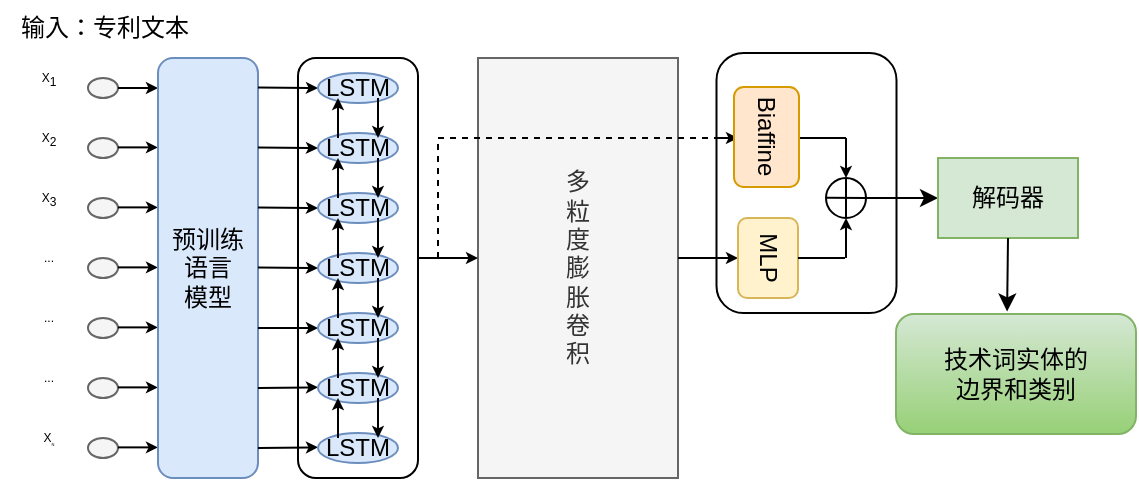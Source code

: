 <mxfile version="21.3.5" type="github">
  <diagram name="第 1 页" id="Yhz_XK_RX5MQZ14S4Ls-">
    <mxGraphModel dx="825" dy="541" grid="0" gridSize="10" guides="1" tooltips="1" connect="1" arrows="1" fold="1" page="1" pageScale="1" pageWidth="827" pageHeight="1169" math="0" shadow="0">
      <root>
        <mxCell id="0" />
        <mxCell id="1" parent="0" />
        <mxCell id="_UI63cZPZsT7YoqHEjW4-95" value="" style="rounded=1;whiteSpace=wrap;html=1;" parent="1" vertex="1">
          <mxGeometry x="359.25" y="107.5" width="90" height="130" as="geometry" />
        </mxCell>
        <mxCell id="_UI63cZPZsT7YoqHEjW4-92" value="多&lt;br&gt;粒&lt;br&gt;度&lt;br&gt;膨&lt;br&gt;胀&lt;br&gt;卷&lt;br&gt;积" style="rounded=0;whiteSpace=wrap;html=1;fillColor=#f5f5f5;fontColor=#333333;strokeColor=#666666;" parent="1" vertex="1">
          <mxGeometry x="240" y="110" width="100" height="210" as="geometry" />
        </mxCell>
        <mxCell id="_UI63cZPZsT7YoqHEjW4-1" value="输入：专利文本" style="text;html=1;align=center;verticalAlign=middle;resizable=0;points=[];autosize=1;strokeColor=none;fillColor=none;" parent="1" vertex="1">
          <mxGeometry x="1.5" y="81.5" width="102" height="26" as="geometry" />
        </mxCell>
        <mxCell id="_UI63cZPZsT7YoqHEjW4-3" value="" style="ellipse;whiteSpace=wrap;html=1;fillColor=#f5f5f5;fontColor=#333333;strokeColor=#666666;" parent="1" vertex="1">
          <mxGeometry x="45" y="120" width="15" height="10" as="geometry" />
        </mxCell>
        <mxCell id="_UI63cZPZsT7YoqHEjW4-4" value="&lt;font style=&quot;font-size: 6px;&quot;&gt;X&lt;sub style=&quot;font-size: 6px;&quot;&gt;1&lt;/sub&gt;&lt;/font&gt;" style="text;html=1;align=center;verticalAlign=top;resizable=0;points=[];autosize=1;strokeColor=none;fillColor=none;fontSize=6;" parent="1" vertex="1">
          <mxGeometry x="5" y="110" width="40" height="30" as="geometry" />
        </mxCell>
        <mxCell id="_UI63cZPZsT7YoqHEjW4-7" value="" style="ellipse;whiteSpace=wrap;html=1;fillColor=#f5f5f5;fontColor=#333333;strokeColor=#666666;" parent="1" vertex="1">
          <mxGeometry x="45" y="150" width="15" height="10" as="geometry" />
        </mxCell>
        <mxCell id="_UI63cZPZsT7YoqHEjW4-8" value="&lt;font style=&quot;font-size: 6px;&quot;&gt;X&lt;sub style=&quot;font-size: 6px;&quot;&gt;2&lt;/sub&gt;&lt;/font&gt;" style="text;html=1;align=center;verticalAlign=top;resizable=0;points=[];autosize=1;strokeColor=none;fillColor=none;fontSize=6;" parent="1" vertex="1">
          <mxGeometry x="5" y="140" width="40" height="30" as="geometry" />
        </mxCell>
        <mxCell id="_UI63cZPZsT7YoqHEjW4-9" value="" style="ellipse;whiteSpace=wrap;html=1;fillColor=#f5f5f5;fontColor=#333333;strokeColor=#666666;" parent="1" vertex="1">
          <mxGeometry x="45" y="180" width="15" height="10" as="geometry" />
        </mxCell>
        <mxCell id="_UI63cZPZsT7YoqHEjW4-10" value="&lt;font style=&quot;font-size: 6px;&quot;&gt;X&lt;sub style=&quot;font-size: 6px;&quot;&gt;3&lt;/sub&gt;&lt;/font&gt;" style="text;html=1;align=center;verticalAlign=top;resizable=0;points=[];autosize=1;strokeColor=none;fillColor=none;fontSize=6;" parent="1" vertex="1">
          <mxGeometry x="5" y="170" width="40" height="30" as="geometry" />
        </mxCell>
        <mxCell id="_UI63cZPZsT7YoqHEjW4-11" value="" style="ellipse;whiteSpace=wrap;html=1;fillColor=#f5f5f5;fontColor=#333333;strokeColor=#666666;" parent="1" vertex="1">
          <mxGeometry x="45" y="210" width="15" height="10" as="geometry" />
        </mxCell>
        <mxCell id="_UI63cZPZsT7YoqHEjW4-12" value="..." style="text;html=1;align=center;verticalAlign=top;resizable=0;points=[];autosize=1;strokeColor=none;fillColor=none;fontSize=6;" parent="1" vertex="1">
          <mxGeometry x="10" y="200" width="30" height="30" as="geometry" />
        </mxCell>
        <mxCell id="_UI63cZPZsT7YoqHEjW4-17" value="" style="ellipse;whiteSpace=wrap;html=1;fillColor=#f5f5f5;fontColor=#333333;strokeColor=#666666;" parent="1" vertex="1">
          <mxGeometry x="45" y="240" width="15" height="10" as="geometry" />
        </mxCell>
        <mxCell id="_UI63cZPZsT7YoqHEjW4-18" value="..." style="text;html=1;align=center;verticalAlign=top;resizable=0;points=[];autosize=1;strokeColor=none;fillColor=none;fontSize=6;" parent="1" vertex="1">
          <mxGeometry x="10" y="230" width="30" height="30" as="geometry" />
        </mxCell>
        <mxCell id="_UI63cZPZsT7YoqHEjW4-21" value="" style="ellipse;whiteSpace=wrap;html=1;fillColor=#f5f5f5;fontColor=#333333;strokeColor=#666666;" parent="1" vertex="1">
          <mxGeometry x="45" y="270" width="15" height="10" as="geometry" />
        </mxCell>
        <mxCell id="_UI63cZPZsT7YoqHEjW4-22" value="..." style="text;html=1;align=center;verticalAlign=top;resizable=0;points=[];autosize=1;strokeColor=none;fillColor=none;fontSize=6;" parent="1" vertex="1">
          <mxGeometry x="10" y="260" width="30" height="30" as="geometry" />
        </mxCell>
        <mxCell id="_UI63cZPZsT7YoqHEjW4-23" value="" style="ellipse;whiteSpace=wrap;html=1;fillColor=#f5f5f5;fontColor=#333333;strokeColor=#666666;" parent="1" vertex="1">
          <mxGeometry x="45" y="300" width="15" height="10" as="geometry" />
        </mxCell>
        <mxCell id="_UI63cZPZsT7YoqHEjW4-24" value="&lt;font style=&quot;font-size: 6px;&quot;&gt;X&lt;sub style=&quot;font-size: 2px;&quot;&gt;N&lt;/sub&gt;&lt;/font&gt;" style="text;html=1;align=center;verticalAlign=top;resizable=0;points=[];autosize=1;strokeColor=none;fillColor=none;fontSize=6;" parent="1" vertex="1">
          <mxGeometry x="5" y="290" width="40" height="30" as="geometry" />
        </mxCell>
        <mxCell id="_UI63cZPZsT7YoqHEjW4-26" value="" style="endArrow=classic;html=1;rounded=0;exitX=1;exitY=0.5;exitDx=0;exitDy=0;endSize=3;" parent="1" source="_UI63cZPZsT7YoqHEjW4-3" edge="1">
          <mxGeometry width="50" height="50" relative="1" as="geometry">
            <mxPoint x="100" y="160" as="sourcePoint" />
            <mxPoint x="80" y="125" as="targetPoint" />
          </mxGeometry>
        </mxCell>
        <mxCell id="_UI63cZPZsT7YoqHEjW4-28" value="" style="endArrow=classic;html=1;rounded=0;exitX=1;exitY=0.5;exitDx=0;exitDy=0;endSize=3;" parent="1" edge="1">
          <mxGeometry width="50" height="50" relative="1" as="geometry">
            <mxPoint x="60" y="154.69" as="sourcePoint" />
            <mxPoint x="80" y="154.69" as="targetPoint" />
          </mxGeometry>
        </mxCell>
        <mxCell id="_UI63cZPZsT7YoqHEjW4-29" value="" style="endArrow=classic;html=1;rounded=0;exitX=1;exitY=0.5;exitDx=0;exitDy=0;endSize=3;" parent="1" edge="1">
          <mxGeometry width="50" height="50" relative="1" as="geometry">
            <mxPoint x="60" y="184.69" as="sourcePoint" />
            <mxPoint x="80" y="184.69" as="targetPoint" />
          </mxGeometry>
        </mxCell>
        <mxCell id="_UI63cZPZsT7YoqHEjW4-30" value="" style="endArrow=classic;html=1;rounded=0;exitX=1;exitY=0.5;exitDx=0;exitDy=0;endSize=3;" parent="1" edge="1">
          <mxGeometry width="50" height="50" relative="1" as="geometry">
            <mxPoint x="60" y="304.69" as="sourcePoint" />
            <mxPoint x="80" y="304.69" as="targetPoint" />
          </mxGeometry>
        </mxCell>
        <mxCell id="_UI63cZPZsT7YoqHEjW4-31" value="" style="endArrow=classic;html=1;rounded=0;exitX=1;exitY=0.5;exitDx=0;exitDy=0;endSize=3;" parent="1" edge="1">
          <mxGeometry width="50" height="50" relative="1" as="geometry">
            <mxPoint x="60" y="214.69" as="sourcePoint" />
            <mxPoint x="80" y="214.69" as="targetPoint" />
          </mxGeometry>
        </mxCell>
        <mxCell id="_UI63cZPZsT7YoqHEjW4-32" value="" style="endArrow=classic;html=1;rounded=0;exitX=1;exitY=0.5;exitDx=0;exitDy=0;endSize=3;" parent="1" edge="1">
          <mxGeometry width="50" height="50" relative="1" as="geometry">
            <mxPoint x="60" y="274.69" as="sourcePoint" />
            <mxPoint x="80" y="274.69" as="targetPoint" />
          </mxGeometry>
        </mxCell>
        <mxCell id="_UI63cZPZsT7YoqHEjW4-33" value="" style="endArrow=classic;html=1;rounded=0;exitX=1;exitY=0.5;exitDx=0;exitDy=0;endSize=3;" parent="1" edge="1">
          <mxGeometry width="50" height="50" relative="1" as="geometry">
            <mxPoint x="60" y="244.69" as="sourcePoint" />
            <mxPoint x="80" y="244.69" as="targetPoint" />
          </mxGeometry>
        </mxCell>
        <mxCell id="_UI63cZPZsT7YoqHEjW4-34" value="预训练&lt;br&gt;语言&lt;br&gt;模型" style="rounded=1;whiteSpace=wrap;html=1;fillColor=#dae8fc;strokeColor=#6c8ebf;" parent="1" vertex="1">
          <mxGeometry x="80" y="110" width="50" height="210" as="geometry" />
        </mxCell>
        <mxCell id="_UI63cZPZsT7YoqHEjW4-63" value="" style="rounded=1;whiteSpace=wrap;html=1;" parent="1" vertex="1">
          <mxGeometry x="150" y="110" width="60" height="210" as="geometry" />
        </mxCell>
        <mxCell id="_UI63cZPZsT7YoqHEjW4-56" value="" style="endArrow=classic;html=1;rounded=0;exitX=1;exitY=0.5;exitDx=0;exitDy=0;endSize=3;" parent="1" edge="1">
          <mxGeometry width="50" height="50" relative="1" as="geometry">
            <mxPoint x="130" y="124.69" as="sourcePoint" />
            <mxPoint x="160" y="125" as="targetPoint" />
          </mxGeometry>
        </mxCell>
        <mxCell id="_UI63cZPZsT7YoqHEjW4-57" value="" style="endArrow=classic;html=1;rounded=0;exitX=1;exitY=0.5;exitDx=0;exitDy=0;endSize=3;" parent="1" edge="1">
          <mxGeometry width="50" height="50" relative="1" as="geometry">
            <mxPoint x="130" y="154.69" as="sourcePoint" />
            <mxPoint x="160" y="155" as="targetPoint" />
          </mxGeometry>
        </mxCell>
        <mxCell id="_UI63cZPZsT7YoqHEjW4-58" value="" style="endArrow=classic;html=1;rounded=0;exitX=1;exitY=0.5;exitDx=0;exitDy=0;endSize=3;" parent="1" edge="1">
          <mxGeometry width="50" height="50" relative="1" as="geometry">
            <mxPoint x="130" y="184.69" as="sourcePoint" />
            <mxPoint x="160" y="185" as="targetPoint" />
          </mxGeometry>
        </mxCell>
        <mxCell id="_UI63cZPZsT7YoqHEjW4-59" value="" style="endArrow=classic;html=1;rounded=0;endSize=3;" parent="1" edge="1">
          <mxGeometry width="50" height="50" relative="1" as="geometry">
            <mxPoint x="130" y="305" as="sourcePoint" />
            <mxPoint x="160" y="304.69" as="targetPoint" />
          </mxGeometry>
        </mxCell>
        <mxCell id="_UI63cZPZsT7YoqHEjW4-60" value="" style="endArrow=classic;html=1;rounded=0;exitX=1;exitY=0.5;exitDx=0;exitDy=0;endSize=3;" parent="1" edge="1">
          <mxGeometry width="50" height="50" relative="1" as="geometry">
            <mxPoint x="130" y="214.69" as="sourcePoint" />
            <mxPoint x="160" y="215" as="targetPoint" />
          </mxGeometry>
        </mxCell>
        <mxCell id="_UI63cZPZsT7YoqHEjW4-61" value="" style="endArrow=classic;html=1;rounded=0;endSize=3;" parent="1" edge="1">
          <mxGeometry width="50" height="50" relative="1" as="geometry">
            <mxPoint x="130" y="275" as="sourcePoint" />
            <mxPoint x="160" y="274.69" as="targetPoint" />
          </mxGeometry>
        </mxCell>
        <mxCell id="_UI63cZPZsT7YoqHEjW4-62" value="" style="endArrow=classic;html=1;rounded=0;endSize=3;entryX=0;entryY=0.5;entryDx=0;entryDy=0;" parent="1" target="_UI63cZPZsT7YoqHEjW4-82" edge="1">
          <mxGeometry width="50" height="50" relative="1" as="geometry">
            <mxPoint x="130" y="245" as="sourcePoint" />
            <mxPoint x="160" y="247" as="targetPoint" />
          </mxGeometry>
        </mxCell>
        <mxCell id="_UI63cZPZsT7YoqHEjW4-64" value="LSTM" style="ellipse;whiteSpace=wrap;html=1;fillColor=#dae8fc;strokeColor=#6c8ebf;" parent="1" vertex="1">
          <mxGeometry x="160" y="117.5" width="40" height="15" as="geometry" />
        </mxCell>
        <mxCell id="_UI63cZPZsT7YoqHEjW4-65" value="LSTM" style="ellipse;whiteSpace=wrap;html=1;fillColor=#dae8fc;strokeColor=#6c8ebf;" parent="1" vertex="1">
          <mxGeometry x="160" y="147.5" width="40" height="15" as="geometry" />
        </mxCell>
        <mxCell id="_UI63cZPZsT7YoqHEjW4-68" value="" style="endArrow=classic;html=1;rounded=0;exitX=1;exitY=0.5;exitDx=0;exitDy=0;endSize=3;strokeColor=default;" parent="1" edge="1">
          <mxGeometry width="50" height="50" relative="1" as="geometry">
            <mxPoint x="190" y="130" as="sourcePoint" />
            <mxPoint x="190" y="150" as="targetPoint" />
          </mxGeometry>
        </mxCell>
        <mxCell id="_UI63cZPZsT7YoqHEjW4-69" value="" style="endArrow=classic;html=1;rounded=0;exitX=1;exitY=0.5;exitDx=0;exitDy=0;endSize=3;" parent="1" edge="1">
          <mxGeometry width="50" height="50" relative="1" as="geometry">
            <mxPoint x="170" y="150" as="sourcePoint" />
            <mxPoint x="170" y="130" as="targetPoint" />
          </mxGeometry>
        </mxCell>
        <mxCell id="_UI63cZPZsT7YoqHEjW4-70" value="LSTM" style="ellipse;whiteSpace=wrap;html=1;fillColor=#dae8fc;strokeColor=#6c8ebf;" parent="1" vertex="1">
          <mxGeometry x="160" y="177.5" width="40" height="15" as="geometry" />
        </mxCell>
        <mxCell id="_UI63cZPZsT7YoqHEjW4-71" value="" style="endArrow=classic;html=1;rounded=0;exitX=1;exitY=0.5;exitDx=0;exitDy=0;endSize=3;strokeColor=default;" parent="1" edge="1">
          <mxGeometry width="50" height="50" relative="1" as="geometry">
            <mxPoint x="190" y="160" as="sourcePoint" />
            <mxPoint x="190" y="180" as="targetPoint" />
          </mxGeometry>
        </mxCell>
        <mxCell id="_UI63cZPZsT7YoqHEjW4-72" value="" style="endArrow=classic;html=1;rounded=0;exitX=1;exitY=0.5;exitDx=0;exitDy=0;endSize=3;" parent="1" edge="1">
          <mxGeometry width="50" height="50" relative="1" as="geometry">
            <mxPoint x="170" y="180" as="sourcePoint" />
            <mxPoint x="170" y="160" as="targetPoint" />
          </mxGeometry>
        </mxCell>
        <mxCell id="_UI63cZPZsT7YoqHEjW4-73" value="LSTM" style="ellipse;whiteSpace=wrap;html=1;fillColor=#dae8fc;strokeColor=#6c8ebf;" parent="1" vertex="1">
          <mxGeometry x="160" y="207.5" width="40" height="15" as="geometry" />
        </mxCell>
        <mxCell id="_UI63cZPZsT7YoqHEjW4-74" value="" style="endArrow=classic;html=1;rounded=0;exitX=1;exitY=0.5;exitDx=0;exitDy=0;endSize=3;strokeColor=default;" parent="1" edge="1">
          <mxGeometry width="50" height="50" relative="1" as="geometry">
            <mxPoint x="190" y="190" as="sourcePoint" />
            <mxPoint x="190" y="210" as="targetPoint" />
          </mxGeometry>
        </mxCell>
        <mxCell id="_UI63cZPZsT7YoqHEjW4-75" value="" style="endArrow=classic;html=1;rounded=0;exitX=1;exitY=0.5;exitDx=0;exitDy=0;endSize=3;" parent="1" edge="1">
          <mxGeometry width="50" height="50" relative="1" as="geometry">
            <mxPoint x="170" y="210" as="sourcePoint" />
            <mxPoint x="170" y="190" as="targetPoint" />
          </mxGeometry>
        </mxCell>
        <mxCell id="_UI63cZPZsT7YoqHEjW4-82" value="LSTM" style="ellipse;whiteSpace=wrap;html=1;fillColor=#dae8fc;strokeColor=#6c8ebf;" parent="1" vertex="1">
          <mxGeometry x="160" y="237.5" width="40" height="15" as="geometry" />
        </mxCell>
        <mxCell id="_UI63cZPZsT7YoqHEjW4-83" value="" style="endArrow=classic;html=1;rounded=0;exitX=1;exitY=0.5;exitDx=0;exitDy=0;endSize=3;strokeColor=default;" parent="1" edge="1">
          <mxGeometry width="50" height="50" relative="1" as="geometry">
            <mxPoint x="190" y="220" as="sourcePoint" />
            <mxPoint x="190" y="240" as="targetPoint" />
          </mxGeometry>
        </mxCell>
        <mxCell id="_UI63cZPZsT7YoqHEjW4-84" value="" style="endArrow=classic;html=1;rounded=0;exitX=1;exitY=0.5;exitDx=0;exitDy=0;endSize=3;" parent="1" edge="1">
          <mxGeometry width="50" height="50" relative="1" as="geometry">
            <mxPoint x="170" y="240" as="sourcePoint" />
            <mxPoint x="170" y="220" as="targetPoint" />
          </mxGeometry>
        </mxCell>
        <mxCell id="_UI63cZPZsT7YoqHEjW4-85" value="LSTM" style="ellipse;whiteSpace=wrap;html=1;fillColor=#dae8fc;strokeColor=#6c8ebf;" parent="1" vertex="1">
          <mxGeometry x="160" y="267.5" width="40" height="15" as="geometry" />
        </mxCell>
        <mxCell id="_UI63cZPZsT7YoqHEjW4-86" value="" style="endArrow=classic;html=1;rounded=0;exitX=1;exitY=0.5;exitDx=0;exitDy=0;endSize=3;strokeColor=default;" parent="1" edge="1">
          <mxGeometry width="50" height="50" relative="1" as="geometry">
            <mxPoint x="190" y="250" as="sourcePoint" />
            <mxPoint x="190" y="270" as="targetPoint" />
          </mxGeometry>
        </mxCell>
        <mxCell id="_UI63cZPZsT7YoqHEjW4-87" value="" style="endArrow=classic;html=1;rounded=0;exitX=1;exitY=0.5;exitDx=0;exitDy=0;endSize=3;" parent="1" edge="1">
          <mxGeometry width="50" height="50" relative="1" as="geometry">
            <mxPoint x="170" y="270" as="sourcePoint" />
            <mxPoint x="170" y="250" as="targetPoint" />
          </mxGeometry>
        </mxCell>
        <mxCell id="_UI63cZPZsT7YoqHEjW4-88" value="LSTM" style="ellipse;whiteSpace=wrap;html=1;fillColor=#dae8fc;strokeColor=#6c8ebf;" parent="1" vertex="1">
          <mxGeometry x="160" y="297.5" width="40" height="15" as="geometry" />
        </mxCell>
        <mxCell id="_UI63cZPZsT7YoqHEjW4-89" value="" style="endArrow=classic;html=1;rounded=0;exitX=1;exitY=0.5;exitDx=0;exitDy=0;endSize=3;strokeColor=default;" parent="1" edge="1">
          <mxGeometry width="50" height="50" relative="1" as="geometry">
            <mxPoint x="190" y="280" as="sourcePoint" />
            <mxPoint x="190" y="300" as="targetPoint" />
          </mxGeometry>
        </mxCell>
        <mxCell id="_UI63cZPZsT7YoqHEjW4-90" value="" style="endArrow=classic;html=1;rounded=0;exitX=1;exitY=0.5;exitDx=0;exitDy=0;endSize=3;" parent="1" edge="1">
          <mxGeometry width="50" height="50" relative="1" as="geometry">
            <mxPoint x="170" y="300" as="sourcePoint" />
            <mxPoint x="170" y="280" as="targetPoint" />
          </mxGeometry>
        </mxCell>
        <mxCell id="_UI63cZPZsT7YoqHEjW4-91" value="" style="endArrow=classic;html=1;rounded=0;exitX=1;exitY=0.5;exitDx=0;exitDy=0;endSize=3;" parent="1" edge="1">
          <mxGeometry width="50" height="50" relative="1" as="geometry">
            <mxPoint x="210" y="210" as="sourcePoint" />
            <mxPoint x="240" y="210" as="targetPoint" />
          </mxGeometry>
        </mxCell>
        <mxCell id="_UI63cZPZsT7YoqHEjW4-93" value="" style="endArrow=none;dashed=1;html=1;rounded=0;" parent="1" edge="1">
          <mxGeometry width="50" height="50" relative="1" as="geometry">
            <mxPoint x="220" y="210" as="sourcePoint" />
            <mxPoint x="360" y="150" as="targetPoint" />
            <Array as="points">
              <mxPoint x="220" y="150" />
            </Array>
          </mxGeometry>
        </mxCell>
        <mxCell id="_UI63cZPZsT7YoqHEjW4-94" value="" style="endArrow=classic;html=1;rounded=0;exitX=1;exitY=0.5;exitDx=0;exitDy=0;endSize=3;" parent="1" edge="1">
          <mxGeometry width="50" height="50" relative="1" as="geometry">
            <mxPoint x="340" y="210" as="sourcePoint" />
            <mxPoint x="370" y="210" as="targetPoint" />
          </mxGeometry>
        </mxCell>
        <mxCell id="_UI63cZPZsT7YoqHEjW4-96" value="MLP" style="rounded=1;whiteSpace=wrap;html=1;direction=west;flipV=0;rotation=90;fillColor=#fff2cc;strokeColor=#d6b656;" parent="1" vertex="1">
          <mxGeometry x="365" y="195" width="40" height="30" as="geometry" />
        </mxCell>
        <mxCell id="_UI63cZPZsT7YoqHEjW4-98" value="" style="endArrow=classic;html=1;rounded=0;exitX=1;exitY=0.5;exitDx=0;exitDy=0;endSize=3;" parent="1" edge="1">
          <mxGeometry width="50" height="50" relative="1" as="geometry">
            <mxPoint x="360" y="150" as="sourcePoint" />
            <mxPoint x="370" y="150" as="targetPoint" />
          </mxGeometry>
        </mxCell>
        <mxCell id="_UI63cZPZsT7YoqHEjW4-99" value="Biaffine" style="rounded=1;whiteSpace=wrap;html=1;direction=west;flipV=0;rotation=90;fillColor=#ffe6cc;strokeColor=#d79b00;" parent="1" vertex="1">
          <mxGeometry x="359.25" y="133.25" width="50" height="32.5" as="geometry" />
        </mxCell>
        <mxCell id="_UI63cZPZsT7YoqHEjW4-104" value="" style="endArrow=classic;html=1;rounded=0;endSize=3;entryX=0.5;entryY=0;entryDx=0;entryDy=0;" parent="1" target="_UI63cZPZsT7YoqHEjW4-107" edge="1">
          <mxGeometry width="50" height="50" relative="1" as="geometry">
            <mxPoint x="424" y="150" as="sourcePoint" />
            <mxPoint x="420" y="170" as="targetPoint" />
          </mxGeometry>
        </mxCell>
        <mxCell id="_UI63cZPZsT7YoqHEjW4-105" value="" style="endArrow=none;html=1;rounded=0;exitX=0.5;exitY=1;exitDx=0;exitDy=0;" parent="1" source="_UI63cZPZsT7YoqHEjW4-96" edge="1">
          <mxGeometry width="50" height="50" relative="1" as="geometry">
            <mxPoint x="403" y="210" as="sourcePoint" />
            <mxPoint x="423.5" y="210" as="targetPoint" />
            <Array as="points" />
          </mxGeometry>
        </mxCell>
        <mxCell id="_UI63cZPZsT7YoqHEjW4-106" value="" style="endArrow=classic;html=1;rounded=0;endSize=3;entryX=0.5;entryY=1;entryDx=0;entryDy=0;" parent="1" target="_UI63cZPZsT7YoqHEjW4-107" edge="1">
          <mxGeometry width="50" height="50" relative="1" as="geometry">
            <mxPoint x="424" y="210" as="sourcePoint" />
            <mxPoint x="420" y="190" as="targetPoint" />
          </mxGeometry>
        </mxCell>
        <mxCell id="_UI63cZPZsT7YoqHEjW4-107" value="" style="ellipse;whiteSpace=wrap;html=1;aspect=fixed;" parent="1" vertex="1">
          <mxGeometry x="414" y="170" width="20" height="20" as="geometry" />
        </mxCell>
        <mxCell id="_UI63cZPZsT7YoqHEjW4-109" value="" style="endArrow=none;html=1;rounded=0;exitX=0.5;exitY=1;exitDx=0;exitDy=0;" parent="1" edge="1">
          <mxGeometry width="50" height="50" relative="1" as="geometry">
            <mxPoint x="401" y="150" as="sourcePoint" />
            <mxPoint x="424" y="150" as="targetPoint" />
          </mxGeometry>
        </mxCell>
        <mxCell id="_UI63cZPZsT7YoqHEjW4-111" value="" style="endArrow=none;html=1;rounded=0;entryX=1;entryY=0.5;entryDx=0;entryDy=0;" parent="1" target="_UI63cZPZsT7YoqHEjW4-107" edge="1">
          <mxGeometry width="50" height="50" relative="1" as="geometry">
            <mxPoint x="414" y="179.82" as="sourcePoint" />
            <mxPoint x="430" y="180" as="targetPoint" />
          </mxGeometry>
        </mxCell>
        <mxCell id="_UI63cZPZsT7YoqHEjW4-112" value="" style="endArrow=none;html=1;rounded=0;exitX=0.5;exitY=0;exitDx=0;exitDy=0;entryX=0.5;entryY=1;entryDx=0;entryDy=0;" parent="1" source="_UI63cZPZsT7YoqHEjW4-107" target="_UI63cZPZsT7YoqHEjW4-107" edge="1">
          <mxGeometry width="50" height="50" relative="1" as="geometry">
            <mxPoint x="420" y="230" as="sourcePoint" />
            <mxPoint x="443.5" y="230" as="targetPoint" />
            <Array as="points" />
          </mxGeometry>
        </mxCell>
        <mxCell id="_UI63cZPZsT7YoqHEjW4-113" value="" style="endArrow=classic;html=1;rounded=0;exitX=1;exitY=0.5;exitDx=0;exitDy=0;" parent="1" source="_UI63cZPZsT7YoqHEjW4-107" edge="1">
          <mxGeometry width="50" height="50" relative="1" as="geometry">
            <mxPoint x="450" y="180" as="sourcePoint" />
            <mxPoint x="470" y="180" as="targetPoint" />
          </mxGeometry>
        </mxCell>
        <mxCell id="_UI63cZPZsT7YoqHEjW4-114" value="解码器" style="rounded=0;whiteSpace=wrap;html=1;direction=west;fillColor=#d5e8d4;strokeColor=#82b366;" parent="1" vertex="1">
          <mxGeometry x="470" y="160" width="70" height="40" as="geometry" />
        </mxCell>
        <mxCell id="_UI63cZPZsT7YoqHEjW4-115" value="" style="endArrow=classic;html=1;rounded=0;exitX=0.5;exitY=0;exitDx=0;exitDy=0;entryX=0.463;entryY=-0.021;entryDx=0;entryDy=0;entryPerimeter=0;" parent="1" source="_UI63cZPZsT7YoqHEjW4-114" target="_UI63cZPZsT7YoqHEjW4-117" edge="1">
          <mxGeometry width="50" height="50" relative="1" as="geometry">
            <mxPoint x="550" y="220" as="sourcePoint" />
            <mxPoint x="505" y="230" as="targetPoint" />
          </mxGeometry>
        </mxCell>
        <mxCell id="_UI63cZPZsT7YoqHEjW4-117" value="技术词实体的&lt;br&gt;边界和类别" style="rounded=1;whiteSpace=wrap;html=1;fillColor=#d5e8d4;strokeColor=#82b366;gradientColor=#97d077;" parent="1" vertex="1">
          <mxGeometry x="449" y="238" width="120" height="60" as="geometry" />
        </mxCell>
      </root>
    </mxGraphModel>
  </diagram>
</mxfile>
